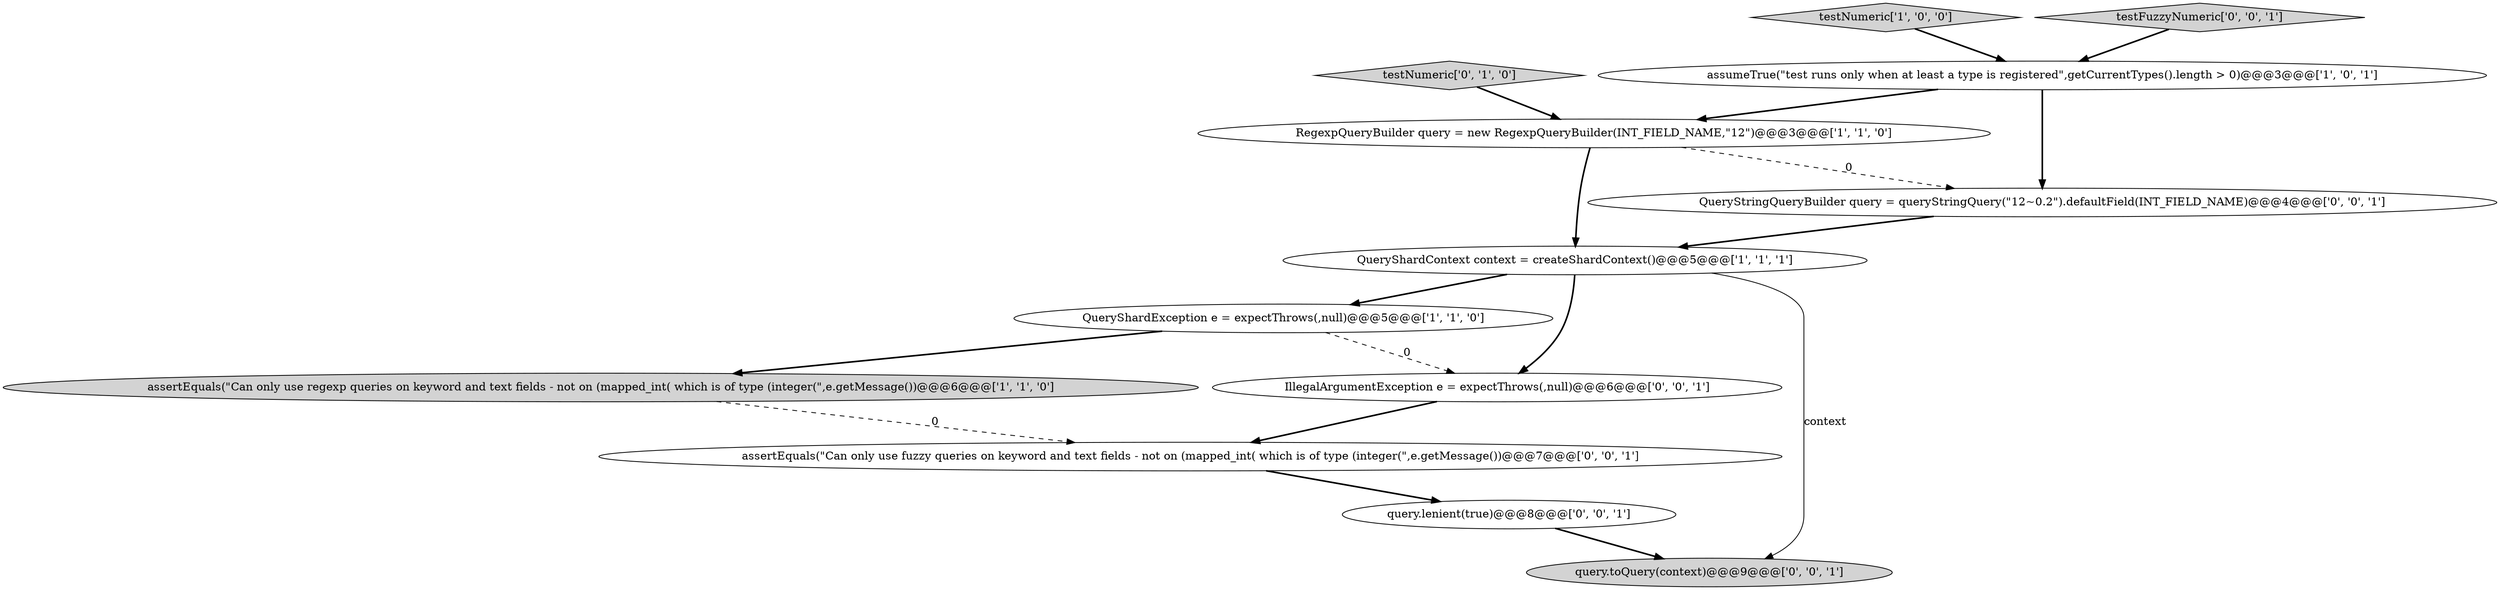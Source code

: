 digraph {
5 [style = filled, label = "QueryShardException e = expectThrows(,null)@@@5@@@['1', '1', '0']", fillcolor = white, shape = ellipse image = "AAA0AAABBB1BBB"];
8 [style = filled, label = "query.lenient(true)@@@8@@@['0', '0', '1']", fillcolor = white, shape = ellipse image = "AAA0AAABBB3BBB"];
9 [style = filled, label = "QueryStringQueryBuilder query = queryStringQuery(\"12~0.2\").defaultField(INT_FIELD_NAME)@@@4@@@['0', '0', '1']", fillcolor = white, shape = ellipse image = "AAA0AAABBB3BBB"];
3 [style = filled, label = "assumeTrue(\"test runs only when at least a type is registered\",getCurrentTypes().length > 0)@@@3@@@['1', '0', '1']", fillcolor = white, shape = ellipse image = "AAA0AAABBB1BBB"];
7 [style = filled, label = "assertEquals(\"Can only use fuzzy queries on keyword and text fields - not on (mapped_int( which is of type (integer(\",e.getMessage())@@@7@@@['0', '0', '1']", fillcolor = white, shape = ellipse image = "AAA0AAABBB3BBB"];
10 [style = filled, label = "query.toQuery(context)@@@9@@@['0', '0', '1']", fillcolor = lightgray, shape = ellipse image = "AAA0AAABBB3BBB"];
4 [style = filled, label = "assertEquals(\"Can only use regexp queries on keyword and text fields - not on (mapped_int( which is of type (integer(\",e.getMessage())@@@6@@@['1', '1', '0']", fillcolor = lightgray, shape = ellipse image = "AAA0AAABBB1BBB"];
6 [style = filled, label = "testNumeric['0', '1', '0']", fillcolor = lightgray, shape = diamond image = "AAA0AAABBB2BBB"];
12 [style = filled, label = "IllegalArgumentException e = expectThrows(,null)@@@6@@@['0', '0', '1']", fillcolor = white, shape = ellipse image = "AAA0AAABBB3BBB"];
0 [style = filled, label = "testNumeric['1', '0', '0']", fillcolor = lightgray, shape = diamond image = "AAA0AAABBB1BBB"];
1 [style = filled, label = "RegexpQueryBuilder query = new RegexpQueryBuilder(INT_FIELD_NAME,\"12\")@@@3@@@['1', '1', '0']", fillcolor = white, shape = ellipse image = "AAA0AAABBB1BBB"];
11 [style = filled, label = "testFuzzyNumeric['0', '0', '1']", fillcolor = lightgray, shape = diamond image = "AAA0AAABBB3BBB"];
2 [style = filled, label = "QueryShardContext context = createShardContext()@@@5@@@['1', '1', '1']", fillcolor = white, shape = ellipse image = "AAA0AAABBB1BBB"];
0->3 [style = bold, label=""];
3->9 [style = bold, label=""];
6->1 [style = bold, label=""];
8->10 [style = bold, label=""];
1->9 [style = dashed, label="0"];
1->2 [style = bold, label=""];
5->12 [style = dashed, label="0"];
3->1 [style = bold, label=""];
7->8 [style = bold, label=""];
11->3 [style = bold, label=""];
9->2 [style = bold, label=""];
2->10 [style = solid, label="context"];
4->7 [style = dashed, label="0"];
12->7 [style = bold, label=""];
5->4 [style = bold, label=""];
2->12 [style = bold, label=""];
2->5 [style = bold, label=""];
}

